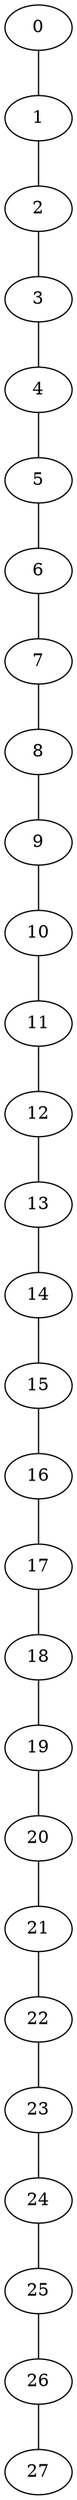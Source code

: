 graph "" {
	0	 [index=0,
		pos="10.492826772643758,10.459698076786236"];
	1	 [index=1,
		pos="10.505249301857875,10.470834449836776"];
	0 -- 1 [key=0];
2 [index=2,
	pos="10.549090131646727,10.406873792193593"];
1 -- 2 [key=0];
3 [index=3,
pos="10.543410336435201,10.295795191759394"];
2 -- 3 [key=0];
4 [index=4,
pos="10.589485283802162,10.247773664016604"];
3 -- 4 [key=0];
5 [index=5,
pos="10.561494636038095,10.153861362376405"];
4 -- 5 [key=0];
6 [index=6,
pos="10.563105211160126,10.101395507852398"];
5 -- 6 [key=0];
7 [index=7,
pos="10.491484694806053,10.020527325220481"];
6 -- 7 [key=0];
8 [index=8,
pos="10.475500325702805,9.954812737595136"];
7 -- 8 [key=0];
9 [index=9,
pos="10.447573899453477,9.884455414126938"];
8 -- 9 [key=0];
10 [index=10,
pos="10.405378028009421,9.81286017301402"];
9 -- 10 [key=0];
11 [index=11,
pos="10.34969799739583,9.744983691624121"];
10 -- 11 [key=0];
12 [index=12,
pos="10.28172598327731,9.685244233183115"];
11 -- 12 [key=0];
13 [index=13,
pos="10.20234929183861,9.636193320369216"];
12 -- 13 [key=0];
14 [index=14,
pos="10.114449628796118,9.600985545085774"];
13 -- 14 [key=0];
15 [index=15,
pos="10.020850296406781,9.581364731743419"];
14 -- 15 [key=0];
16 [index=16,
pos="9.92463283226189,9.578291759192496"];
15 -- 16 [key=0];
17 [index=17,
pos="9.8289519554635,9.591974727831085"];
16 -- 17 [key=0];
18 [index=18,
pos="9.736868987344014,9.62192224592148"];
17 -- 18 [key=0];
19 [index=19,
pos="9.651198015835465,9.667033106548978"];
18 -- 19 [key=0];
20 [index=20,
pos="9.574368631210275,9.72575920784942"];
19 -- 20 [key=0];
21 [index=21,
pos="9.585301910527491,9.790743460247166"];
20 -- 21 [key=0];
22 [index=22,
pos="9.52891412961265,9.856563458657526"];
21 -- 22 [key=0];
23 [index=23,
pos="9.493428964177147,9.931084753034863"];
22 -- 23 [key=0];
24 [index=24,
pos="9.47436606710925,9.97289289715933"];
23 -- 24 [key=0];
25 [index=25,
pos="9.481971303260016,10.02803346840928"];
24 -- 25 [key=0];
26 [index=26,
pos="9.402751754379205,10.082408079448578"];
25 -- 26 [key=0];
27 [index=27,
pos="9.408327543154869,10.158134414799678"];
26 -- 27 [key=0];
}
